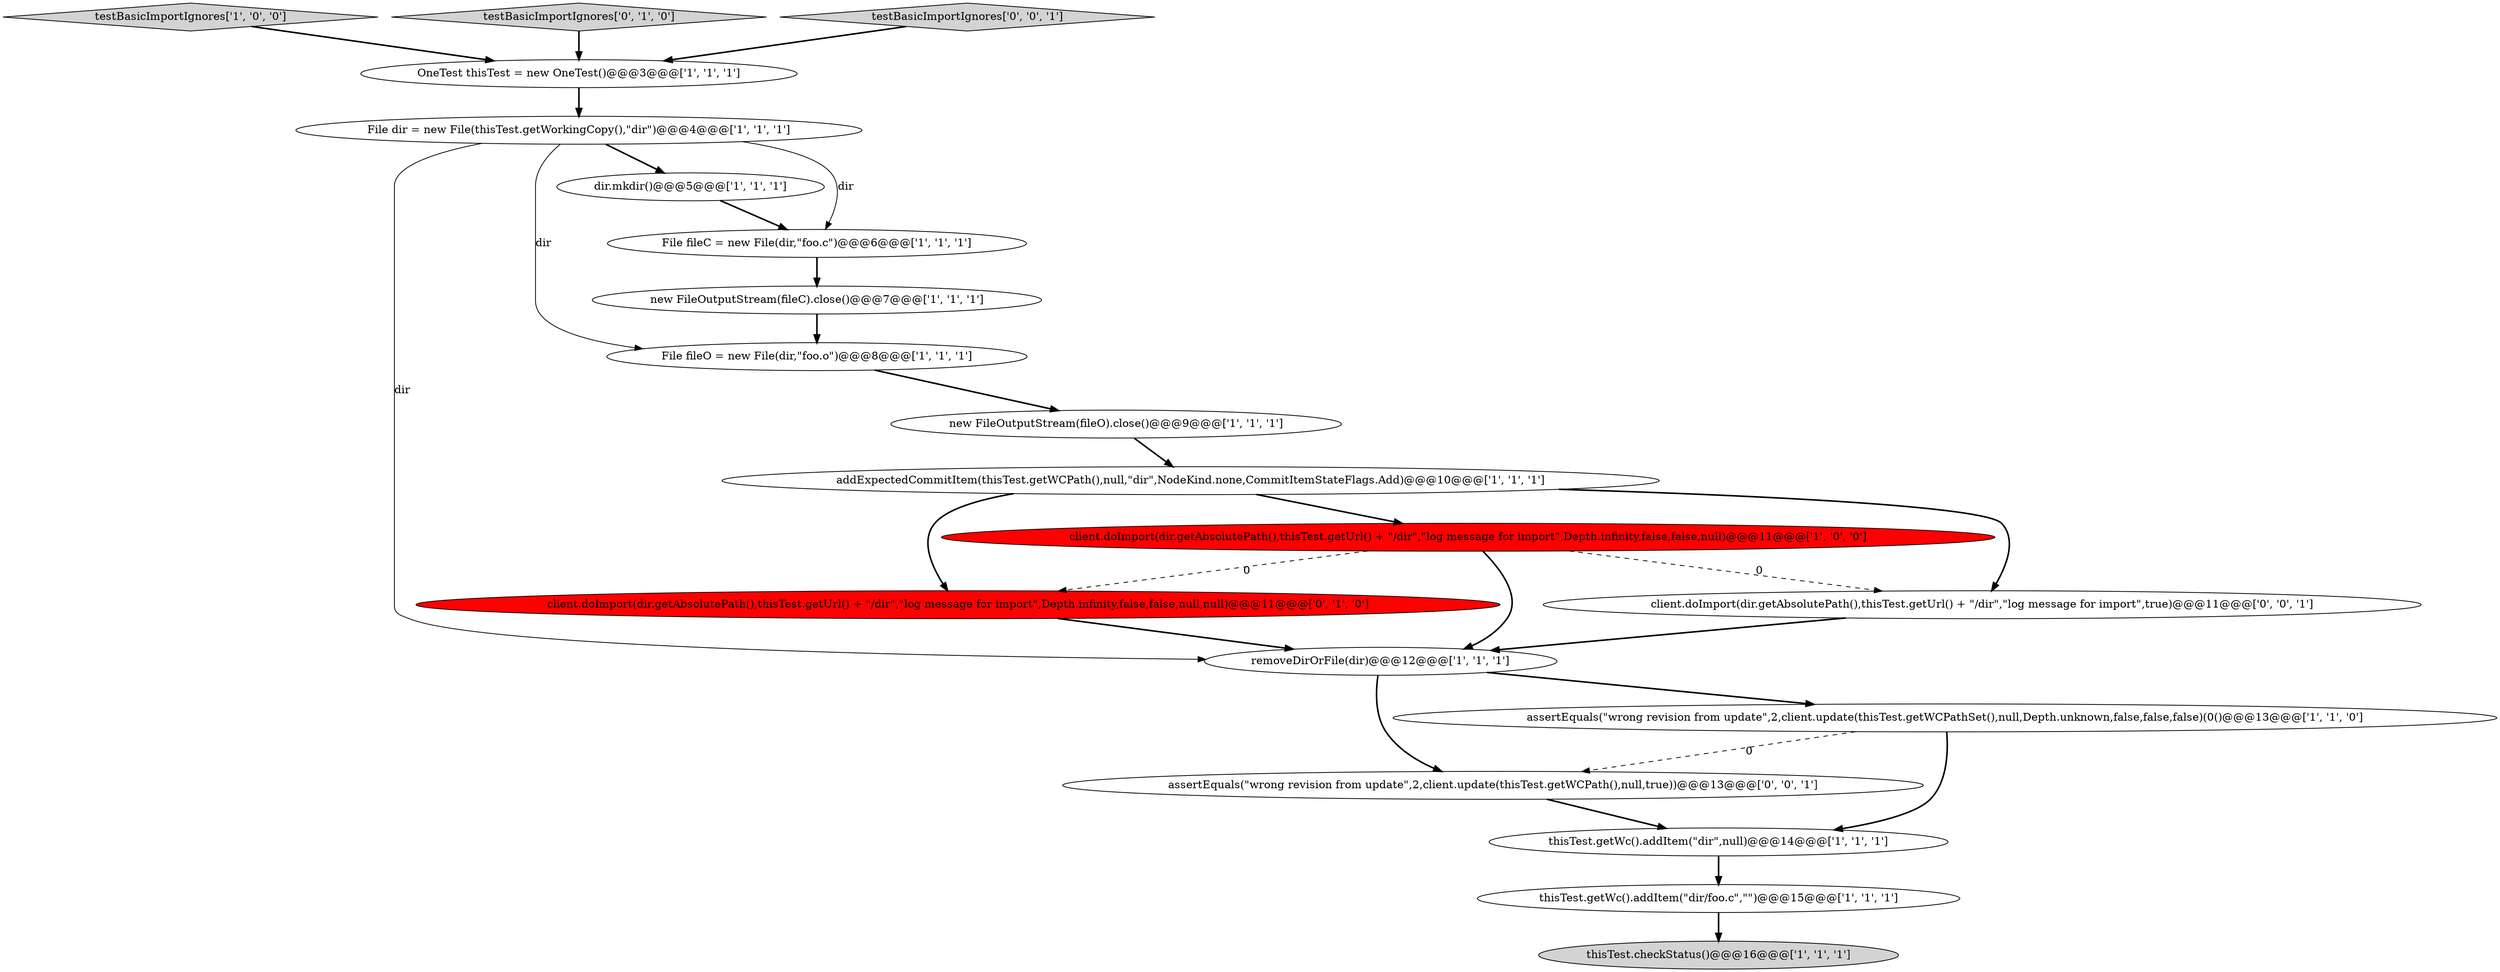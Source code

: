 digraph {
8 [style = filled, label = "testBasicImportIgnores['1', '0', '0']", fillcolor = lightgray, shape = diamond image = "AAA0AAABBB1BBB"];
19 [style = filled, label = "assertEquals(\"wrong revision from update\",2,client.update(thisTest.getWCPath(),null,true))@@@13@@@['0', '0', '1']", fillcolor = white, shape = ellipse image = "AAA0AAABBB3BBB"];
6 [style = filled, label = "new FileOutputStream(fileO).close()@@@9@@@['1', '1', '1']", fillcolor = white, shape = ellipse image = "AAA0AAABBB1BBB"];
11 [style = filled, label = "thisTest.checkStatus()@@@16@@@['1', '1', '1']", fillcolor = lightgray, shape = ellipse image = "AAA0AAABBB1BBB"];
16 [style = filled, label = "testBasicImportIgnores['0', '1', '0']", fillcolor = lightgray, shape = diamond image = "AAA0AAABBB2BBB"];
12 [style = filled, label = "new FileOutputStream(fileC).close()@@@7@@@['1', '1', '1']", fillcolor = white, shape = ellipse image = "AAA0AAABBB1BBB"];
10 [style = filled, label = "thisTest.getWc().addItem(\"dir\",null)@@@14@@@['1', '1', '1']", fillcolor = white, shape = ellipse image = "AAA0AAABBB1BBB"];
4 [style = filled, label = "dir.mkdir()@@@5@@@['1', '1', '1']", fillcolor = white, shape = ellipse image = "AAA0AAABBB1BBB"];
3 [style = filled, label = "addExpectedCommitItem(thisTest.getWCPath(),null,\"dir\",NodeKind.none,CommitItemStateFlags.Add)@@@10@@@['1', '1', '1']", fillcolor = white, shape = ellipse image = "AAA0AAABBB1BBB"];
9 [style = filled, label = "removeDirOrFile(dir)@@@12@@@['1', '1', '1']", fillcolor = white, shape = ellipse image = "AAA0AAABBB1BBB"];
13 [style = filled, label = "File fileC = new File(dir,\"foo.c\")@@@6@@@['1', '1', '1']", fillcolor = white, shape = ellipse image = "AAA0AAABBB1BBB"];
18 [style = filled, label = "client.doImport(dir.getAbsolutePath(),thisTest.getUrl() + \"/dir\",\"log message for import\",true)@@@11@@@['0', '0', '1']", fillcolor = white, shape = ellipse image = "AAA0AAABBB3BBB"];
0 [style = filled, label = "client.doImport(dir.getAbsolutePath(),thisTest.getUrl() + \"/dir\",\"log message for import\",Depth.infinity,false,false,null)@@@11@@@['1', '0', '0']", fillcolor = red, shape = ellipse image = "AAA1AAABBB1BBB"];
5 [style = filled, label = "File dir = new File(thisTest.getWorkingCopy(),\"dir\")@@@4@@@['1', '1', '1']", fillcolor = white, shape = ellipse image = "AAA0AAABBB1BBB"];
17 [style = filled, label = "testBasicImportIgnores['0', '0', '1']", fillcolor = lightgray, shape = diamond image = "AAA0AAABBB3BBB"];
2 [style = filled, label = "File fileO = new File(dir,\"foo.o\")@@@8@@@['1', '1', '1']", fillcolor = white, shape = ellipse image = "AAA0AAABBB1BBB"];
1 [style = filled, label = "thisTest.getWc().addItem(\"dir/foo.c\",\"\")@@@15@@@['1', '1', '1']", fillcolor = white, shape = ellipse image = "AAA0AAABBB1BBB"];
14 [style = filled, label = "OneTest thisTest = new OneTest()@@@3@@@['1', '1', '1']", fillcolor = white, shape = ellipse image = "AAA0AAABBB1BBB"];
15 [style = filled, label = "client.doImport(dir.getAbsolutePath(),thisTest.getUrl() + \"/dir\",\"log message for import\",Depth.infinity,false,false,null,null)@@@11@@@['0', '1', '0']", fillcolor = red, shape = ellipse image = "AAA1AAABBB2BBB"];
7 [style = filled, label = "assertEquals(\"wrong revision from update\",2,client.update(thisTest.getWCPathSet(),null,Depth.unknown,false,false,false)(0()@@@13@@@['1', '1', '0']", fillcolor = white, shape = ellipse image = "AAA0AAABBB1BBB"];
6->3 [style = bold, label=""];
0->9 [style = bold, label=""];
7->10 [style = bold, label=""];
2->6 [style = bold, label=""];
4->13 [style = bold, label=""];
8->14 [style = bold, label=""];
0->15 [style = dashed, label="0"];
19->10 [style = bold, label=""];
3->15 [style = bold, label=""];
9->7 [style = bold, label=""];
3->0 [style = bold, label=""];
1->11 [style = bold, label=""];
3->18 [style = bold, label=""];
5->13 [style = solid, label="dir"];
12->2 [style = bold, label=""];
13->12 [style = bold, label=""];
7->19 [style = dashed, label="0"];
17->14 [style = bold, label=""];
15->9 [style = bold, label=""];
5->9 [style = solid, label="dir"];
5->4 [style = bold, label=""];
18->9 [style = bold, label=""];
9->19 [style = bold, label=""];
0->18 [style = dashed, label="0"];
16->14 [style = bold, label=""];
10->1 [style = bold, label=""];
5->2 [style = solid, label="dir"];
14->5 [style = bold, label=""];
}
